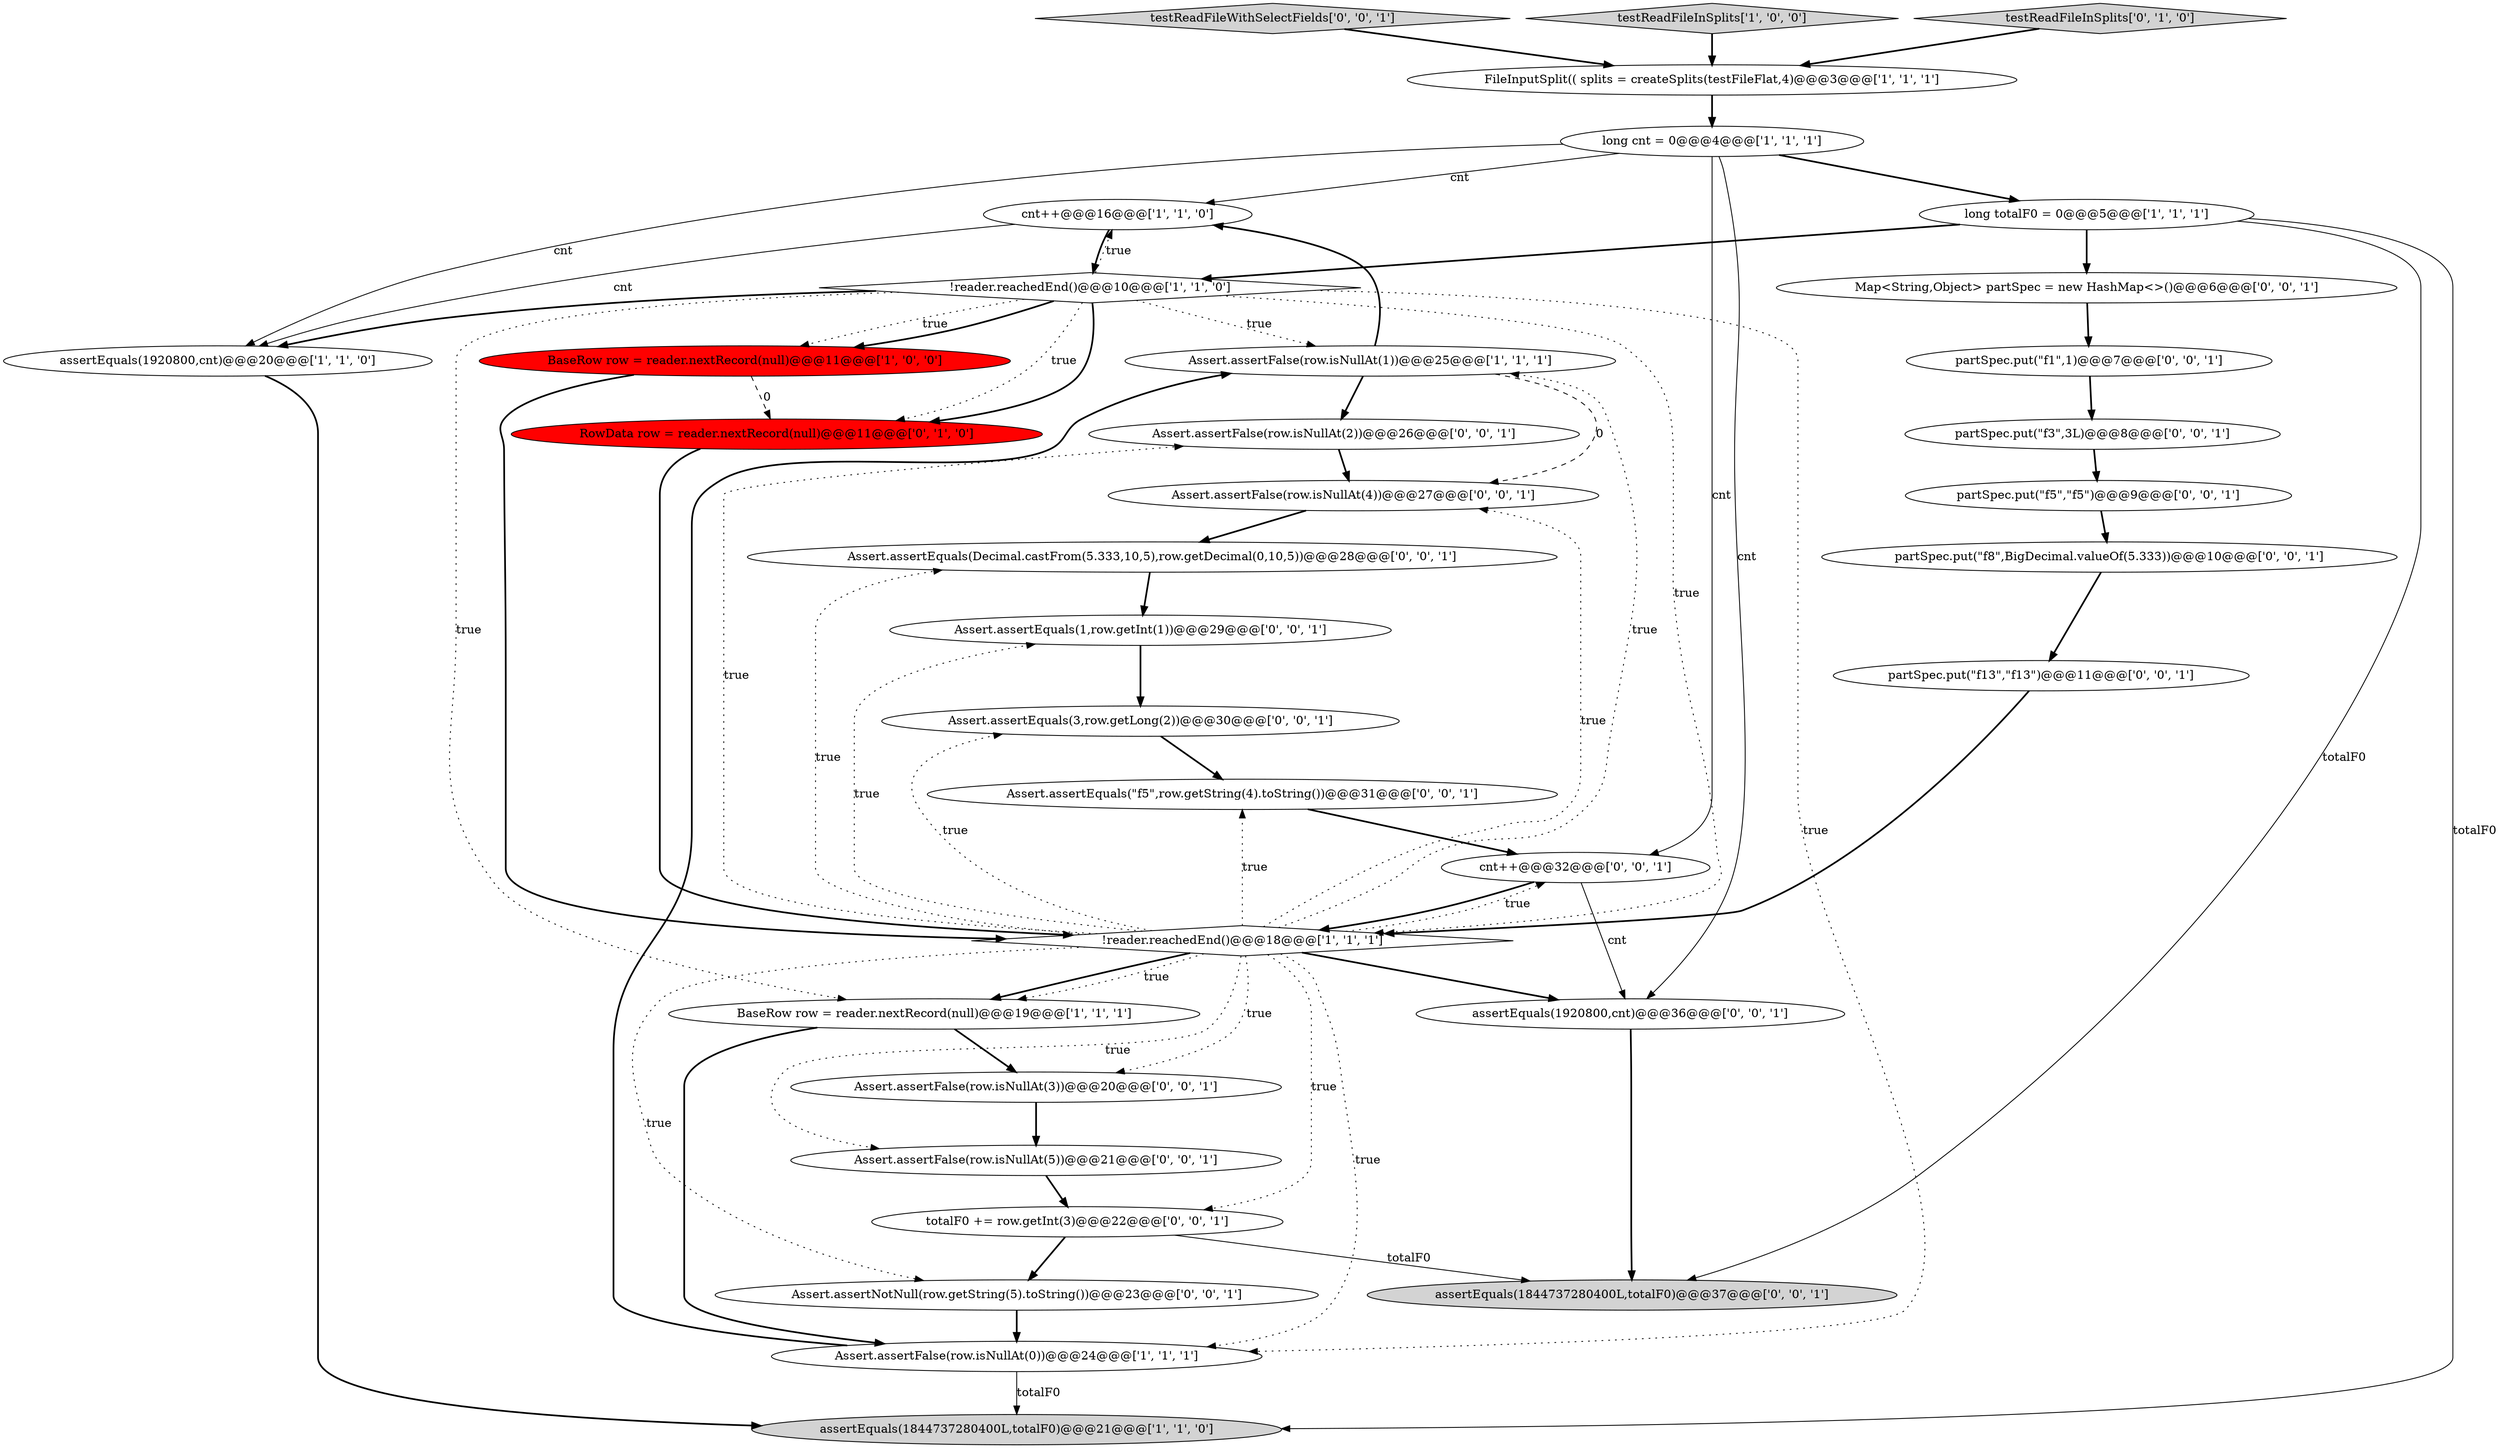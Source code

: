 digraph {
2 [style = filled, label = "cnt++@@@16@@@['1', '1', '0']", fillcolor = white, shape = ellipse image = "AAA0AAABBB1BBB"];
19 [style = filled, label = "partSpec.put(\"f1\",1)@@@7@@@['0', '0', '1']", fillcolor = white, shape = ellipse image = "AAA0AAABBB3BBB"];
4 [style = filled, label = "assertEquals(1844737280400L,totalF0)@@@21@@@['1', '1', '0']", fillcolor = lightgray, shape = ellipse image = "AAA0AAABBB1BBB"];
34 [style = filled, label = "Assert.assertEquals(1,row.getInt(1))@@@29@@@['0', '0', '1']", fillcolor = white, shape = ellipse image = "AAA0AAABBB3BBB"];
8 [style = filled, label = "!reader.reachedEnd()@@@18@@@['1', '1', '1']", fillcolor = white, shape = diamond image = "AAA0AAABBB1BBB"];
17 [style = filled, label = "Assert.assertFalse(row.isNullAt(3))@@@20@@@['0', '0', '1']", fillcolor = white, shape = ellipse image = "AAA0AAABBB3BBB"];
9 [style = filled, label = "long cnt = 0@@@4@@@['1', '1', '1']", fillcolor = white, shape = ellipse image = "AAA0AAABBB1BBB"];
33 [style = filled, label = "assertEquals(1844737280400L,totalF0)@@@37@@@['0', '0', '1']", fillcolor = lightgray, shape = ellipse image = "AAA0AAABBB3BBB"];
0 [style = filled, label = "FileInputSplit(( splits = createSplits(testFileFlat,4)@@@3@@@['1', '1', '1']", fillcolor = white, shape = ellipse image = "AAA0AAABBB1BBB"];
29 [style = filled, label = "Assert.assertEquals(3,row.getLong(2))@@@30@@@['0', '0', '1']", fillcolor = white, shape = ellipse image = "AAA0AAABBB3BBB"];
7 [style = filled, label = "!reader.reachedEnd()@@@10@@@['1', '1', '0']", fillcolor = white, shape = diamond image = "AAA0AAABBB1BBB"];
14 [style = filled, label = "RowData row = reader.nextRecord(null)@@@11@@@['0', '1', '0']", fillcolor = red, shape = ellipse image = "AAA1AAABBB2BBB"];
27 [style = filled, label = "partSpec.put(\"f3\",3L)@@@8@@@['0', '0', '1']", fillcolor = white, shape = ellipse image = "AAA0AAABBB3BBB"];
21 [style = filled, label = "Map<String,Object> partSpec = new HashMap<>()@@@6@@@['0', '0', '1']", fillcolor = white, shape = ellipse image = "AAA0AAABBB3BBB"];
1 [style = filled, label = "BaseRow row = reader.nextRecord(null)@@@19@@@['1', '1', '1']", fillcolor = white, shape = ellipse image = "AAA0AAABBB1BBB"];
32 [style = filled, label = "testReadFileWithSelectFields['0', '0', '1']", fillcolor = lightgray, shape = diamond image = "AAA0AAABBB3BBB"];
25 [style = filled, label = "totalF0 += row.getInt(3)@@@22@@@['0', '0', '1']", fillcolor = white, shape = ellipse image = "AAA0AAABBB3BBB"];
11 [style = filled, label = "testReadFileInSplits['1', '0', '0']", fillcolor = lightgray, shape = diamond image = "AAA0AAABBB1BBB"];
13 [style = filled, label = "testReadFileInSplits['0', '1', '0']", fillcolor = lightgray, shape = diamond image = "AAA0AAABBB2BBB"];
31 [style = filled, label = "cnt++@@@32@@@['0', '0', '1']", fillcolor = white, shape = ellipse image = "AAA0AAABBB3BBB"];
18 [style = filled, label = "Assert.assertEquals(\"f5\",row.getString(4).toString())@@@31@@@['0', '0', '1']", fillcolor = white, shape = ellipse image = "AAA0AAABBB3BBB"];
26 [style = filled, label = "assertEquals(1920800,cnt)@@@36@@@['0', '0', '1']", fillcolor = white, shape = ellipse image = "AAA0AAABBB3BBB"];
28 [style = filled, label = "Assert.assertFalse(row.isNullAt(4))@@@27@@@['0', '0', '1']", fillcolor = white, shape = ellipse image = "AAA0AAABBB3BBB"];
5 [style = filled, label = "long totalF0 = 0@@@5@@@['1', '1', '1']", fillcolor = white, shape = ellipse image = "AAA0AAABBB1BBB"];
22 [style = filled, label = "Assert.assertNotNull(row.getString(5).toString())@@@23@@@['0', '0', '1']", fillcolor = white, shape = ellipse image = "AAA0AAABBB3BBB"];
10 [style = filled, label = "BaseRow row = reader.nextRecord(null)@@@11@@@['1', '0', '0']", fillcolor = red, shape = ellipse image = "AAA1AAABBB1BBB"];
30 [style = filled, label = "Assert.assertFalse(row.isNullAt(2))@@@26@@@['0', '0', '1']", fillcolor = white, shape = ellipse image = "AAA0AAABBB3BBB"];
16 [style = filled, label = "Assert.assertEquals(Decimal.castFrom(5.333,10,5),row.getDecimal(0,10,5))@@@28@@@['0', '0', '1']", fillcolor = white, shape = ellipse image = "AAA0AAABBB3BBB"];
6 [style = filled, label = "Assert.assertFalse(row.isNullAt(0))@@@24@@@['1', '1', '1']", fillcolor = white, shape = ellipse image = "AAA0AAABBB1BBB"];
3 [style = filled, label = "assertEquals(1920800,cnt)@@@20@@@['1', '1', '0']", fillcolor = white, shape = ellipse image = "AAA0AAABBB1BBB"];
20 [style = filled, label = "partSpec.put(\"f13\",\"f13\")@@@11@@@['0', '0', '1']", fillcolor = white, shape = ellipse image = "AAA0AAABBB3BBB"];
15 [style = filled, label = "Assert.assertFalse(row.isNullAt(5))@@@21@@@['0', '0', '1']", fillcolor = white, shape = ellipse image = "AAA0AAABBB3BBB"];
23 [style = filled, label = "partSpec.put(\"f5\",\"f5\")@@@9@@@['0', '0', '1']", fillcolor = white, shape = ellipse image = "AAA0AAABBB3BBB"];
24 [style = filled, label = "partSpec.put(\"f8\",BigDecimal.valueOf(5.333))@@@10@@@['0', '0', '1']", fillcolor = white, shape = ellipse image = "AAA0AAABBB3BBB"];
12 [style = filled, label = "Assert.assertFalse(row.isNullAt(1))@@@25@@@['1', '1', '1']", fillcolor = white, shape = ellipse image = "AAA0AAABBB1BBB"];
2->3 [style = solid, label="cnt"];
18->31 [style = bold, label=""];
34->29 [style = bold, label=""];
7->6 [style = dotted, label="true"];
7->2 [style = dotted, label="true"];
0->9 [style = bold, label=""];
8->25 [style = dotted, label="true"];
8->30 [style = dotted, label="true"];
31->26 [style = solid, label="cnt"];
7->10 [style = dotted, label="true"];
7->14 [style = dotted, label="true"];
8->28 [style = dotted, label="true"];
21->19 [style = bold, label=""];
25->22 [style = bold, label=""];
7->10 [style = bold, label=""];
15->25 [style = bold, label=""];
32->0 [style = bold, label=""];
8->17 [style = dotted, label="true"];
8->16 [style = dotted, label="true"];
16->34 [style = bold, label=""];
8->15 [style = dotted, label="true"];
12->30 [style = bold, label=""];
5->4 [style = solid, label="totalF0"];
28->16 [style = bold, label=""];
3->4 [style = bold, label=""];
9->26 [style = solid, label="cnt"];
8->34 [style = dotted, label="true"];
7->3 [style = bold, label=""];
1->17 [style = bold, label=""];
29->18 [style = bold, label=""];
7->12 [style = dotted, label="true"];
7->14 [style = bold, label=""];
24->20 [style = bold, label=""];
8->1 [style = bold, label=""];
5->21 [style = bold, label=""];
8->1 [style = dotted, label="true"];
12->2 [style = bold, label=""];
23->24 [style = bold, label=""];
11->0 [style = bold, label=""];
1->6 [style = bold, label=""];
20->8 [style = bold, label=""];
30->28 [style = bold, label=""];
8->6 [style = dotted, label="true"];
8->12 [style = dotted, label="true"];
10->8 [style = bold, label=""];
9->31 [style = solid, label="cnt"];
5->33 [style = solid, label="totalF0"];
12->28 [style = dashed, label="0"];
19->27 [style = bold, label=""];
25->33 [style = solid, label="totalF0"];
9->2 [style = solid, label="cnt"];
17->15 [style = bold, label=""];
8->22 [style = dotted, label="true"];
9->3 [style = solid, label="cnt"];
9->5 [style = bold, label=""];
6->4 [style = solid, label="totalF0"];
8->18 [style = dotted, label="true"];
5->7 [style = bold, label=""];
22->6 [style = bold, label=""];
27->23 [style = bold, label=""];
14->8 [style = bold, label=""];
8->29 [style = dotted, label="true"];
2->7 [style = bold, label=""];
7->1 [style = dotted, label="true"];
7->8 [style = dotted, label="true"];
26->33 [style = bold, label=""];
31->8 [style = bold, label=""];
10->14 [style = dashed, label="0"];
8->31 [style = dotted, label="true"];
13->0 [style = bold, label=""];
8->26 [style = bold, label=""];
6->12 [style = bold, label=""];
}
